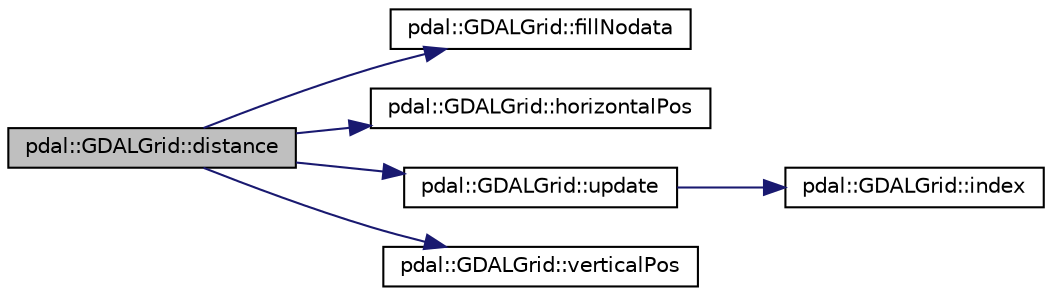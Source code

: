 digraph "pdal::GDALGrid::distance"
{
  edge [fontname="Helvetica",fontsize="10",labelfontname="Helvetica",labelfontsize="10"];
  node [fontname="Helvetica",fontsize="10",shape=record];
  rankdir="LR";
  Node1 [label="pdal::GDALGrid::distance",height=0.2,width=0.4,color="black", fillcolor="grey75", style="filled", fontcolor="black"];
  Node1 -> Node2 [color="midnightblue",fontsize="10",style="solid",fontname="Helvetica"];
  Node2 [label="pdal::GDALGrid::fillNodata",height=0.2,width=0.4,color="black", fillcolor="white", style="filled",URL="$classpdal_1_1GDALGrid.html#a3db36b257c5b02984a70daba39fcf5ff"];
  Node1 -> Node3 [color="midnightblue",fontsize="10",style="solid",fontname="Helvetica"];
  Node3 [label="pdal::GDALGrid::horizontalPos",height=0.2,width=0.4,color="black", fillcolor="white", style="filled",URL="$classpdal_1_1GDALGrid.html#ab8332fb6e1bba9e71ace877af67811b6"];
  Node1 -> Node4 [color="midnightblue",fontsize="10",style="solid",fontname="Helvetica"];
  Node4 [label="pdal::GDALGrid::update",height=0.2,width=0.4,color="black", fillcolor="white", style="filled",URL="$classpdal_1_1GDALGrid.html#ac76afe2343939aefb49a0d4f82956519"];
  Node4 -> Node5 [color="midnightblue",fontsize="10",style="solid",fontname="Helvetica"];
  Node5 [label="pdal::GDALGrid::index",height=0.2,width=0.4,color="black", fillcolor="white", style="filled",URL="$classpdal_1_1GDALGrid.html#aad61638561cd3049bba2717ab1ba23b1"];
  Node1 -> Node6 [color="midnightblue",fontsize="10",style="solid",fontname="Helvetica"];
  Node6 [label="pdal::GDALGrid::verticalPos",height=0.2,width=0.4,color="black", fillcolor="white", style="filled",URL="$classpdal_1_1GDALGrid.html#a74693723015c77582ea471d923133dbd"];
}
